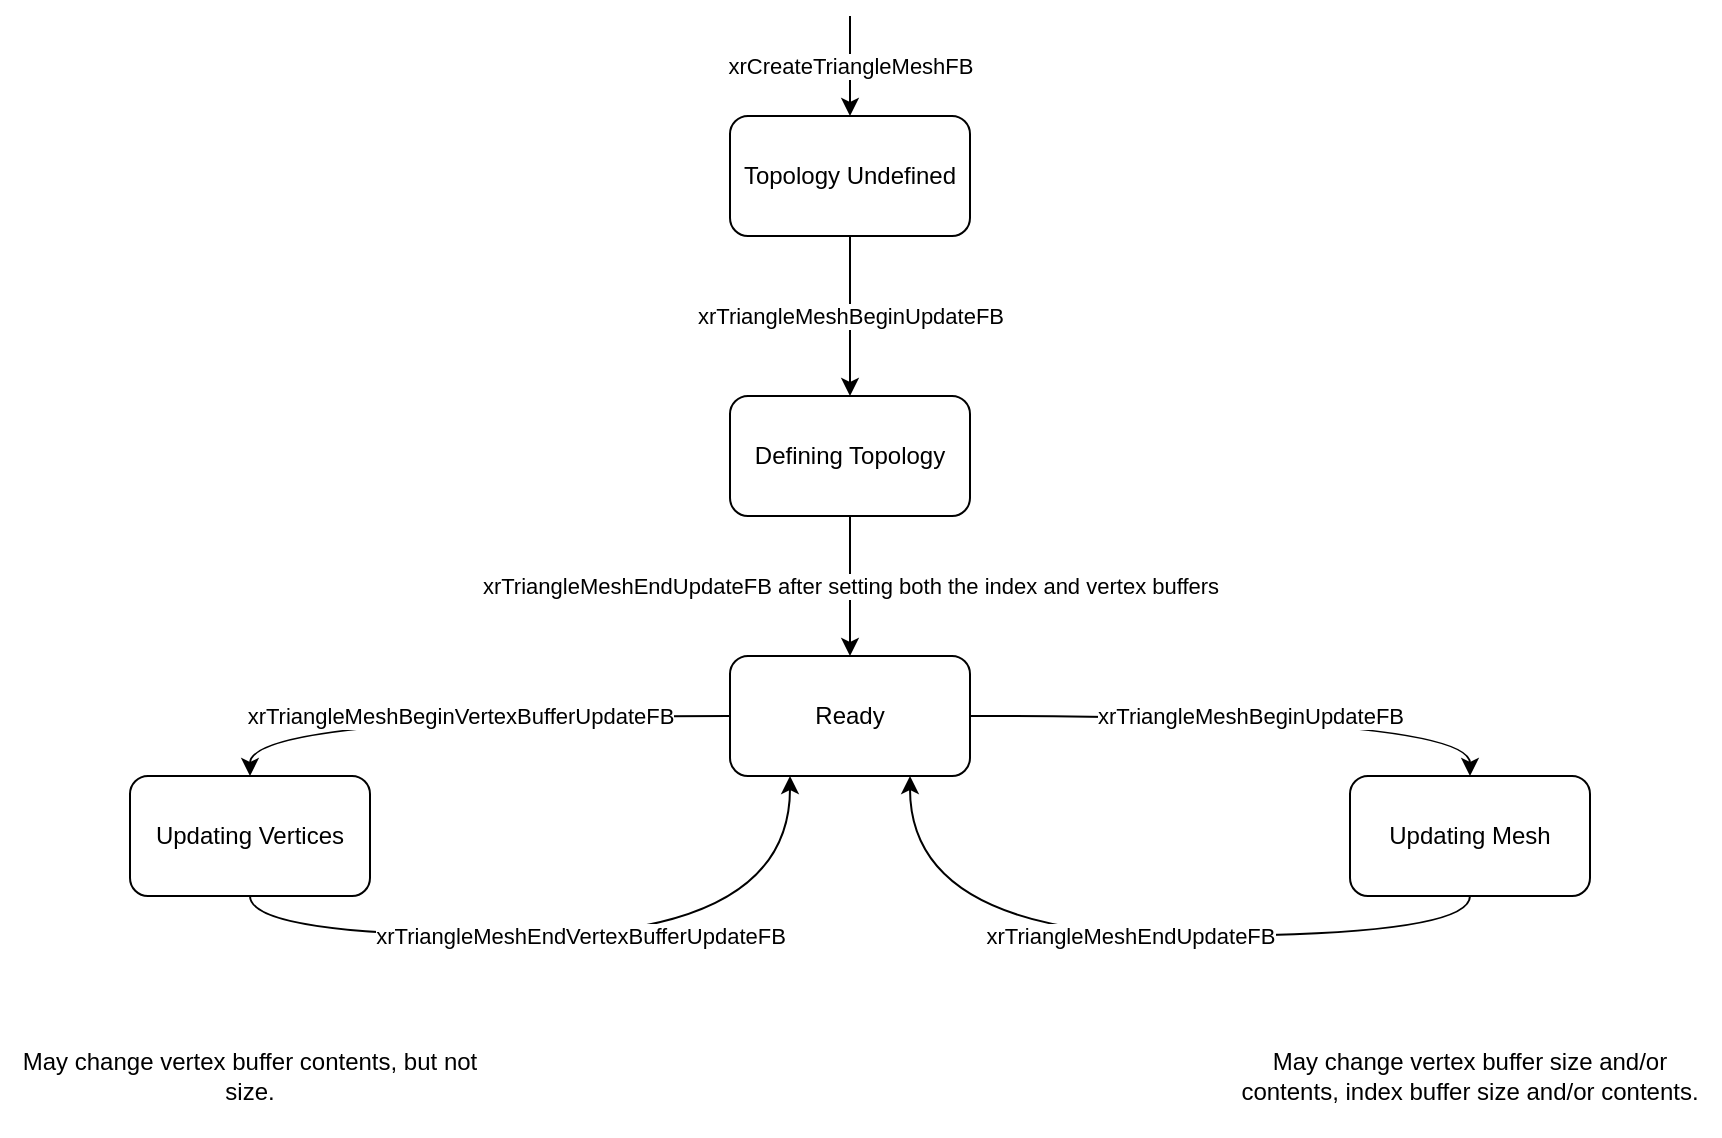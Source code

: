 <mxfile pages="1">
    <diagram id="PiE7FUJ211FEbH9YiN3b" name="Page-1">
        <mxGraphModel dx="1296" dy="553" grid="1" gridSize="10" guides="1" tooltips="1" connect="1" arrows="1" fold="1" page="1" pageScale="1" pageWidth="2336" pageHeight="1654" math="0" shadow="0">
            <root>
                <mxCell id="0"/>
                <mxCell id="1" parent="0"/>
                <mxCell id="Pr3aZXG59zV-8SN4lU0j-4" value="xrTriangleMeshBeginUpdateFB" style="edgeStyle=orthogonalEdgeStyle;rounded=0;orthogonalLoop=1;jettySize=auto;html=1;entryX=0.5;entryY=0;entryDx=0;entryDy=0;" parent="1" source="Pr3aZXG59zV-8SN4lU0j-1" target="4" edge="1">
                    <mxGeometry relative="1" as="geometry">
                        <mxPoint x="170" y="310" as="targetPoint"/>
                    </mxGeometry>
                </mxCell>
                <mxCell id="Pr3aZXG59zV-8SN4lU0j-1" value="Topology Undefined" style="rounded=1;whiteSpace=wrap;html=1;" parent="1" vertex="1">
                    <mxGeometry x="410" y="120" width="120" height="60" as="geometry"/>
                </mxCell>
                <mxCell id="Pr3aZXG59zV-8SN4lU0j-6" value="xrTriangleMeshEndUpdateFB" style="edgeStyle=orthogonalEdgeStyle;orthogonalLoop=1;jettySize=auto;html=1;entryX=0.75;entryY=1;entryDx=0;entryDy=0;exitX=0.5;exitY=1;exitDx=0;exitDy=0;curved=1;" parent="1" source="Pr3aZXG59zV-8SN4lU0j-2" target="Pr3aZXG59zV-8SN4lU0j-5" edge="1">
                    <mxGeometry relative="1" as="geometry"/>
                </mxCell>
                <mxCell id="Pr3aZXG59zV-8SN4lU0j-2" value="Updating Mesh" style="rounded=1;whiteSpace=wrap;html=1;" parent="1" vertex="1">
                    <mxGeometry x="720" y="450" width="120" height="60" as="geometry"/>
                </mxCell>
                <mxCell id="Pr3aZXG59zV-8SN4lU0j-10" value="xrTriangleMeshEndVertexBufferUpdateFB" style="edgeStyle=orthogonalEdgeStyle;curved=1;orthogonalLoop=1;jettySize=auto;html=1;exitX=0.5;exitY=1;exitDx=0;exitDy=0;entryX=0.25;entryY=1;entryDx=0;entryDy=0;" parent="1" source="Pr3aZXG59zV-8SN4lU0j-3" target="Pr3aZXG59zV-8SN4lU0j-5" edge="1">
                    <mxGeometry relative="1" as="geometry">
                        <mxPoint as="offset"/>
                        <mxPoint x="440" y="570" as="targetPoint"/>
                    </mxGeometry>
                </mxCell>
                <mxCell id="Pr3aZXG59zV-8SN4lU0j-3" value="Updating Vertices" style="rounded=1;whiteSpace=wrap;html=1;" parent="1" vertex="1">
                    <mxGeometry x="110" y="450" width="120" height="60" as="geometry"/>
                </mxCell>
                <mxCell id="Pr3aZXG59zV-8SN4lU0j-9" value="xrTriangleMeshBeginVertexBufferUpdateFB" style="edgeStyle=orthogonalEdgeStyle;curved=1;orthogonalLoop=1;jettySize=auto;html=1;exitX=0;exitY=0.5;exitDx=0;exitDy=0;entryX=0.5;entryY=0;entryDx=0;entryDy=0;" parent="1" source="Pr3aZXG59zV-8SN4lU0j-5" target="Pr3aZXG59zV-8SN4lU0j-3" edge="1">
                    <mxGeometry relative="1" as="geometry">
                        <mxPoint as="offset"/>
                    </mxGeometry>
                </mxCell>
                <mxCell id="Pr3aZXG59zV-8SN4lU0j-11" value="xrTriangleMeshBeginUpdateFB" style="edgeStyle=orthogonalEdgeStyle;curved=1;orthogonalLoop=1;jettySize=auto;html=1;exitX=1;exitY=0.5;exitDx=0;exitDy=0;entryX=0.5;entryY=0;entryDx=0;entryDy=0;" parent="1" source="Pr3aZXG59zV-8SN4lU0j-5" target="Pr3aZXG59zV-8SN4lU0j-2" edge="1">
                    <mxGeometry relative="1" as="geometry"/>
                </mxCell>
                <mxCell id="Pr3aZXG59zV-8SN4lU0j-5" value="Ready" style="rounded=1;whiteSpace=wrap;html=1;" parent="1" vertex="1">
                    <mxGeometry x="410" y="390" width="120" height="60" as="geometry"/>
                </mxCell>
                <mxCell id="2" value="May change vertex buffer size and/or contents, index buffer size and/or contents." style="text;html=1;strokeColor=none;fillColor=none;align=center;verticalAlign=middle;whiteSpace=wrap;rounded=0;" vertex="1" parent="1">
                    <mxGeometry x="655" y="570" width="250" height="60" as="geometry"/>
                </mxCell>
                <mxCell id="3" value="May change vertex buffer contents, but not size." style="text;html=1;strokeColor=none;fillColor=none;align=center;verticalAlign=middle;whiteSpace=wrap;rounded=0;" vertex="1" parent="1">
                    <mxGeometry x="45" y="570" width="250" height="60" as="geometry"/>
                </mxCell>
                <mxCell id="5" value="xrTriangleMeshEndUpdateFB after setting both the index and vertex buffers" style="edgeStyle=orthogonalEdgeStyle;rounded=0;orthogonalLoop=1;jettySize=auto;html=1;entryX=0.5;entryY=0;entryDx=0;entryDy=0;" edge="1" parent="1" source="4" target="Pr3aZXG59zV-8SN4lU0j-5">
                    <mxGeometry relative="1" as="geometry"/>
                </mxCell>
                <mxCell id="4" value="Defining Topology" style="rounded=1;whiteSpace=wrap;html=1;" vertex="1" parent="1">
                    <mxGeometry x="410" y="260" width="120" height="60" as="geometry"/>
                </mxCell>
                <mxCell id="6" value="xrCreateTriangleMeshFB" style="endArrow=classic;html=1;entryX=0.5;entryY=0;entryDx=0;entryDy=0;" edge="1" parent="1" target="Pr3aZXG59zV-8SN4lU0j-1">
                    <mxGeometry width="50" height="50" relative="1" as="geometry">
                        <mxPoint x="470" y="70" as="sourcePoint"/>
                        <mxPoint x="490" y="20" as="targetPoint"/>
                    </mxGeometry>
                </mxCell>
            </root>
        </mxGraphModel>
    </diagram>
</mxfile>
